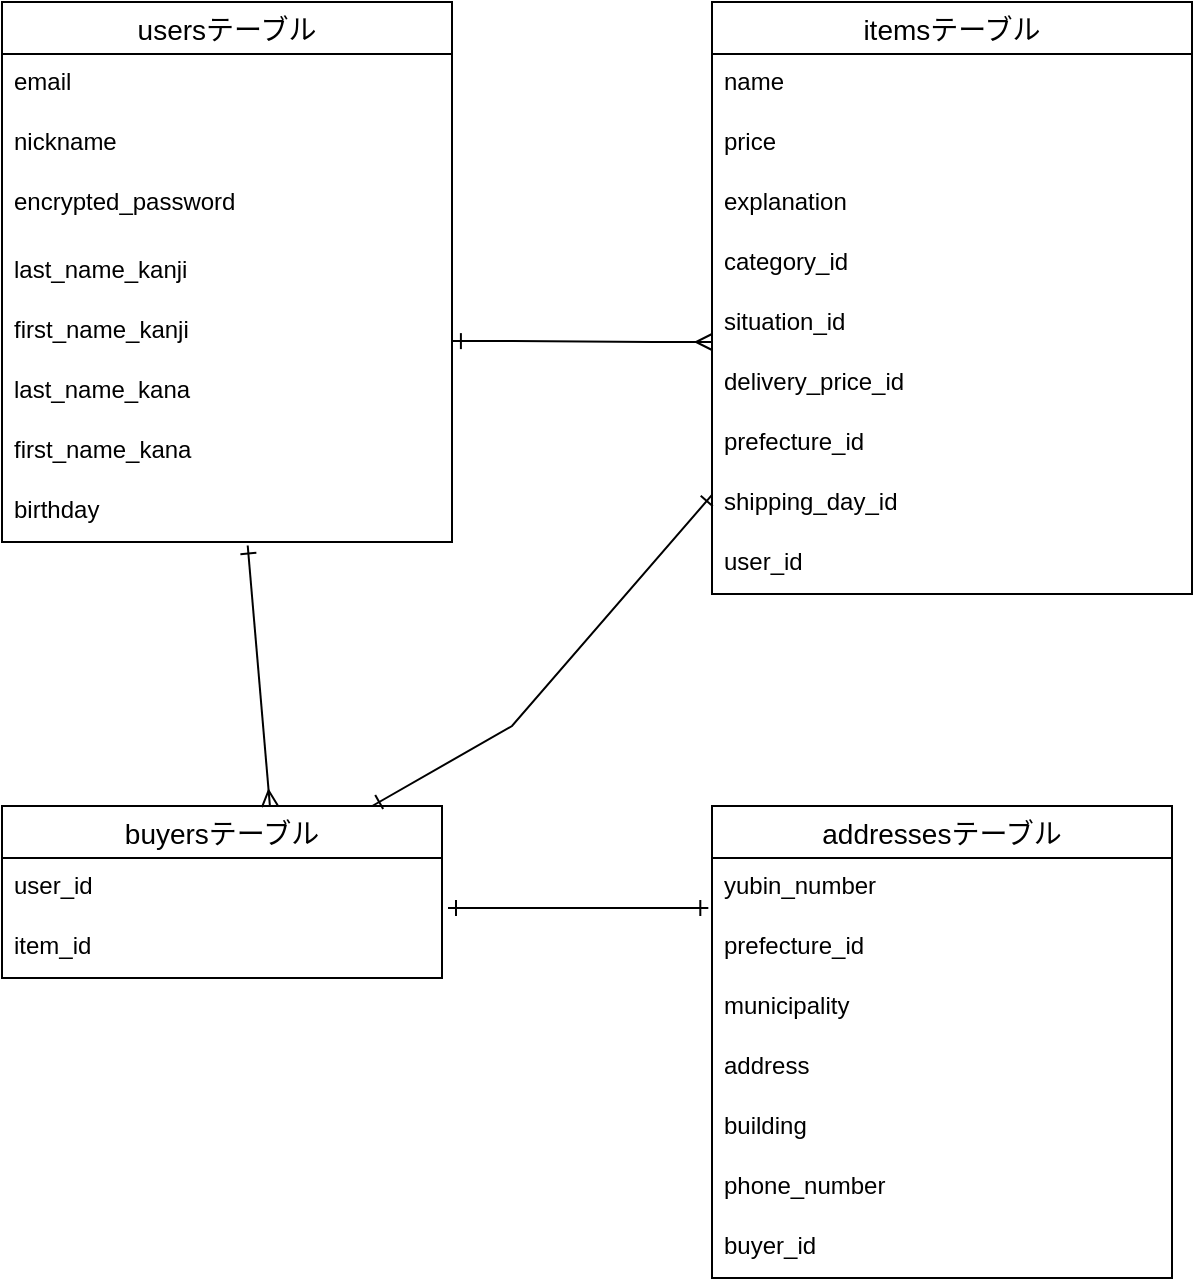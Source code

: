 <mxfile>
    <diagram id="K0fbE6_cB_J54T0RMBjU" name="ページ1">
        <mxGraphModel dx="2441" dy="4396" grid="1" gridSize="10" guides="1" tooltips="1" connect="0" arrows="0" fold="1" page="1" pageScale="1" pageWidth="827" pageHeight="1169" math="0" shadow="0">
            <root>
                <mxCell id="0"/>
                <mxCell id="1" parent="0"/>
                <mxCell id="28" value="usersテーブル" style="swimlane;fontStyle=0;childLayout=stackLayout;horizontal=1;startSize=26;horizontalStack=0;resizeParent=1;resizeParentMax=0;resizeLast=0;collapsible=1;marginBottom=0;align=center;fontSize=14;direction=east;" vertex="1" parent="1">
                    <mxGeometry x="-1385" y="-2922" width="225" height="270" as="geometry"/>
                </mxCell>
                <mxCell id="30" value="email" style="text;strokeColor=none;fillColor=none;spacingLeft=4;spacingRight=4;overflow=hidden;rotatable=0;points=[[0,0.5],[1,0.5]];portConstraint=eastwest;fontSize=12;" vertex="1" parent="28">
                    <mxGeometry y="26" width="225" height="30" as="geometry"/>
                </mxCell>
                <mxCell id="29" value="nickname" style="text;strokeColor=none;fillColor=none;spacingLeft=4;spacingRight=4;overflow=hidden;rotatable=0;points=[[0,0.5],[1,0.5]];portConstraint=eastwest;fontSize=12;" vertex="1" parent="28">
                    <mxGeometry y="56" width="225" height="30" as="geometry"/>
                </mxCell>
                <mxCell id="31" value="encrypted_password" style="text;strokeColor=none;fillColor=none;spacingLeft=4;spacingRight=4;overflow=hidden;rotatable=0;points=[[0,0.5],[1,0.5]];portConstraint=eastwest;fontSize=12;glass=0;" vertex="1" parent="28">
                    <mxGeometry y="86" width="225" height="34" as="geometry"/>
                </mxCell>
                <mxCell id="76" value="last_name_kanji" style="text;strokeColor=none;fillColor=none;spacingLeft=4;spacingRight=4;overflow=hidden;rotatable=0;points=[[0,0.5],[1,0.5]];portConstraint=eastwest;fontSize=12;glass=0;" vertex="1" parent="28">
                    <mxGeometry y="120" width="225" height="30" as="geometry"/>
                </mxCell>
                <mxCell id="75" value="first_name_kanji" style="text;strokeColor=none;fillColor=none;spacingLeft=4;spacingRight=4;overflow=hidden;rotatable=0;points=[[0,0.5],[1,0.5]];portConstraint=eastwest;fontSize=12;glass=0;" vertex="1" parent="28">
                    <mxGeometry y="150" width="225" height="30" as="geometry"/>
                </mxCell>
                <mxCell id="67" value="last_name_kana" style="text;strokeColor=none;fillColor=none;spacingLeft=4;spacingRight=4;overflow=hidden;rotatable=0;points=[[0,0.5],[1,0.5]];portConstraint=eastwest;fontSize=12;glass=0;" vertex="1" parent="28">
                    <mxGeometry y="180" width="225" height="30" as="geometry"/>
                </mxCell>
                <mxCell id="119" value="first_name_kana" style="text;strokeColor=none;fillColor=none;spacingLeft=4;spacingRight=4;overflow=hidden;rotatable=0;points=[[0,0.5],[1,0.5]];portConstraint=eastwest;fontSize=12;glass=0;" vertex="1" parent="28">
                    <mxGeometry y="210" width="225" height="30" as="geometry"/>
                </mxCell>
                <mxCell id="120" value="birthday" style="text;strokeColor=none;fillColor=none;spacingLeft=4;spacingRight=4;overflow=hidden;rotatable=0;points=[[0,0.5],[1,0.5]];portConstraint=eastwest;fontSize=12;glass=0;" vertex="1" parent="28">
                    <mxGeometry y="240" width="225" height="30" as="geometry"/>
                </mxCell>
                <mxCell id="32" value="itemsテーブル" style="swimlane;fontStyle=0;childLayout=stackLayout;horizontal=1;startSize=26;horizontalStack=0;resizeParent=1;resizeParentMax=0;resizeLast=0;collapsible=1;marginBottom=0;align=center;fontSize=14;" vertex="1" parent="1">
                    <mxGeometry x="-1030" y="-2922" width="240" height="296" as="geometry"/>
                </mxCell>
                <mxCell id="34" value="name" style="text;strokeColor=none;fillColor=none;spacingLeft=4;spacingRight=4;overflow=hidden;rotatable=0;points=[[0,0.5],[1,0.5]];portConstraint=eastwest;fontSize=12;" vertex="1" parent="32">
                    <mxGeometry y="26" width="240" height="30" as="geometry"/>
                </mxCell>
                <mxCell id="35" value="price" style="text;strokeColor=none;fillColor=none;spacingLeft=4;spacingRight=4;overflow=hidden;rotatable=0;points=[[0,0.5],[1,0.5]];portConstraint=eastwest;fontSize=12;" vertex="1" parent="32">
                    <mxGeometry y="56" width="240" height="30" as="geometry"/>
                </mxCell>
                <mxCell id="70" value="explanation" style="text;strokeColor=none;fillColor=none;spacingLeft=4;spacingRight=4;overflow=hidden;rotatable=0;points=[[0,0.5],[1,0.5]];portConstraint=eastwest;fontSize=12;glass=0;" vertex="1" parent="32">
                    <mxGeometry y="86" width="240" height="30" as="geometry"/>
                </mxCell>
                <mxCell id="69" value="category_id" style="text;strokeColor=none;fillColor=none;spacingLeft=4;spacingRight=4;overflow=hidden;rotatable=0;points=[[0,0.5],[1,0.5]];portConstraint=eastwest;fontSize=12;glass=0;" vertex="1" parent="32">
                    <mxGeometry y="116" width="240" height="30" as="geometry"/>
                </mxCell>
                <mxCell id="72" value="situation_id" style="text;strokeColor=none;fillColor=none;spacingLeft=4;spacingRight=4;overflow=hidden;rotatable=0;points=[[0,0.5],[1,0.5]];portConstraint=eastwest;fontSize=12;glass=0;" vertex="1" parent="32">
                    <mxGeometry y="146" width="240" height="30" as="geometry"/>
                </mxCell>
                <mxCell id="68" value="delivery_price_id" style="text;strokeColor=none;fillColor=none;spacingLeft=4;spacingRight=4;overflow=hidden;rotatable=0;points=[[0,0.5],[1,0.5]];portConstraint=eastwest;fontSize=12;glass=0;" vertex="1" parent="32">
                    <mxGeometry y="176" width="240" height="30" as="geometry"/>
                </mxCell>
                <mxCell id="73" value="prefecture_id" style="text;strokeColor=none;fillColor=none;spacingLeft=4;spacingRight=4;overflow=hidden;rotatable=0;points=[[0,0.5],[1,0.5]];portConstraint=eastwest;fontSize=12;glass=0;" vertex="1" parent="32">
                    <mxGeometry y="206" width="240" height="30" as="geometry"/>
                </mxCell>
                <mxCell id="74" value="shipping_day_id" style="text;strokeColor=none;fillColor=none;spacingLeft=4;spacingRight=4;overflow=hidden;rotatable=0;points=[[0,0.5],[1,0.5]];portConstraint=eastwest;fontSize=12;glass=0;" vertex="1" parent="32">
                    <mxGeometry y="236" width="240" height="30" as="geometry"/>
                </mxCell>
                <mxCell id="110" value="user_id" style="text;strokeColor=none;fillColor=none;spacingLeft=4;spacingRight=4;overflow=hidden;rotatable=0;points=[[0,0.5],[1,0.5]];portConstraint=eastwest;fontSize=12;glass=0;" vertex="1" parent="32">
                    <mxGeometry y="266" width="240" height="30" as="geometry"/>
                </mxCell>
                <mxCell id="37" value="buyersテーブル" style="swimlane;fontStyle=0;childLayout=stackLayout;horizontal=1;startSize=26;horizontalStack=0;resizeParent=1;resizeParentMax=0;resizeLast=0;collapsible=1;marginBottom=0;align=center;fontSize=14;" vertex="1" parent="1">
                    <mxGeometry x="-1385" y="-2520" width="220" height="86" as="geometry"/>
                </mxCell>
                <mxCell id="115" value="user_id" style="text;strokeColor=none;fillColor=none;spacingLeft=4;spacingRight=4;overflow=hidden;rotatable=0;points=[[0,0.5],[1,0.5]];portConstraint=eastwest;fontSize=12;glass=0;" vertex="1" parent="37">
                    <mxGeometry y="26" width="220" height="30" as="geometry"/>
                </mxCell>
                <mxCell id="114" value="item_id" style="text;strokeColor=none;fillColor=none;spacingLeft=4;spacingRight=4;overflow=hidden;rotatable=0;points=[[0,0.5],[1,0.5]];portConstraint=eastwest;fontSize=12;glass=0;" vertex="1" parent="37">
                    <mxGeometry y="56" width="220" height="30" as="geometry"/>
                </mxCell>
                <mxCell id="41" value="addressesテーブル" style="swimlane;fontStyle=0;childLayout=stackLayout;horizontal=1;startSize=26;horizontalStack=0;resizeParent=1;resizeParentMax=0;resizeLast=0;collapsible=1;marginBottom=0;align=center;fontSize=14;" vertex="1" parent="1">
                    <mxGeometry x="-1030" y="-2520" width="230" height="236" as="geometry"/>
                </mxCell>
                <mxCell id="85" value="yubin_number" style="text;strokeColor=none;fillColor=none;spacingLeft=4;spacingRight=4;overflow=hidden;rotatable=0;points=[[0,0.5],[1,0.5]];portConstraint=eastwest;fontSize=12;glass=0;" vertex="1" parent="41">
                    <mxGeometry y="26" width="230" height="30" as="geometry"/>
                </mxCell>
                <mxCell id="87" value="prefecture_id" style="text;strokeColor=none;fillColor=none;spacingLeft=4;spacingRight=4;overflow=hidden;rotatable=0;points=[[0,0.5],[1,0.5]];portConstraint=eastwest;fontSize=12;glass=0;" vertex="1" parent="41">
                    <mxGeometry y="56" width="230" height="30" as="geometry"/>
                </mxCell>
                <mxCell id="89" value="municipality" style="text;strokeColor=none;fillColor=none;spacingLeft=4;spacingRight=4;overflow=hidden;rotatable=0;points=[[0,0.5],[1,0.5]];portConstraint=eastwest;fontSize=12;glass=0;" vertex="1" parent="41">
                    <mxGeometry y="86" width="230" height="30" as="geometry"/>
                </mxCell>
                <mxCell id="90" value="address" style="text;strokeColor=none;fillColor=none;spacingLeft=4;spacingRight=4;overflow=hidden;rotatable=0;points=[[0,0.5],[1,0.5]];portConstraint=eastwest;fontSize=12;glass=0;" vertex="1" parent="41">
                    <mxGeometry y="116" width="230" height="30" as="geometry"/>
                </mxCell>
                <mxCell id="86" value="building" style="text;strokeColor=none;fillColor=none;spacingLeft=4;spacingRight=4;overflow=hidden;rotatable=0;points=[[0,0.5],[1,0.5]];portConstraint=eastwest;fontSize=12;glass=0;" vertex="1" parent="41">
                    <mxGeometry y="146" width="230" height="30" as="geometry"/>
                </mxCell>
                <mxCell id="88" value="phone_number" style="text;strokeColor=none;fillColor=none;spacingLeft=4;spacingRight=4;overflow=hidden;rotatable=0;points=[[0,0.5],[1,0.5]];portConstraint=eastwest;fontSize=12;glass=0;" vertex="1" parent="41">
                    <mxGeometry y="176" width="230" height="30" as="geometry"/>
                </mxCell>
                <mxCell id="117" value="buyer_id" style="text;strokeColor=none;fillColor=none;spacingLeft=4;spacingRight=4;overflow=hidden;rotatable=0;points=[[0,0.5],[1,0.5]];portConstraint=eastwest;fontSize=12;glass=0;" vertex="1" parent="41">
                    <mxGeometry y="206" width="230" height="30" as="geometry"/>
                </mxCell>
                <mxCell id="92" value="" style="edgeStyle=entityRelationEdgeStyle;fontSize=12;html=1;endArrow=ERmany;endFill=0;exitX=1.002;exitY=0.652;exitDx=0;exitDy=0;exitPerimeter=0;rounded=0;startArrow=ERone;startFill=0;" edge="1" parent="1" source="75">
                    <mxGeometry width="100" height="100" relative="1" as="geometry">
                        <mxPoint x="-1060" y="-2590" as="sourcePoint"/>
                        <mxPoint x="-1030" y="-2752" as="targetPoint"/>
                    </mxGeometry>
                </mxCell>
                <mxCell id="93" value="" style="endArrow=ERone;html=1;rounded=0;fontSize=14;endFill=0;entryX=-0.008;entryY=0.835;entryDx=0;entryDy=0;entryPerimeter=0;startArrow=ERone;startFill=0;" edge="1" parent="1" target="85">
                    <mxGeometry relative="1" as="geometry">
                        <mxPoint x="-1162" y="-2469" as="sourcePoint"/>
                        <mxPoint x="-1032" y="-2351" as="targetPoint"/>
                        <Array as="points">
                            <mxPoint x="-1130" y="-2469"/>
                            <mxPoint x="-1100" y="-2469"/>
                            <mxPoint x="-1090" y="-2469"/>
                        </Array>
                    </mxGeometry>
                </mxCell>
                <mxCell id="94" value="" style="endArrow=ERmany;html=1;rounded=0;fontSize=14;endFill=0;entryX=0.609;entryY=0.002;entryDx=0;entryDy=0;entryPerimeter=0;startArrow=ERone;startFill=0;exitX=0.546;exitY=1.058;exitDx=0;exitDy=0;exitPerimeter=0;" edge="1" parent="1" source="120" target="37">
                    <mxGeometry relative="1" as="geometry">
                        <mxPoint x="-1240" y="-2620" as="sourcePoint"/>
                        <mxPoint x="-1105.01" y="-2559.37" as="targetPoint"/>
                    </mxGeometry>
                </mxCell>
                <mxCell id="95" value="" style="endArrow=ERone;html=1;rounded=0;fontSize=14;endFill=0;exitX=0;exitY=0.349;exitDx=0;exitDy=0;exitPerimeter=0;startArrow=ERone;startFill=0;" edge="1" parent="1" source="74" target="37">
                    <mxGeometry relative="1" as="geometry">
                        <mxPoint x="-908.305" y="-2595.12" as="sourcePoint"/>
                        <mxPoint x="-911" y="-2520" as="targetPoint"/>
                        <Array as="points">
                            <mxPoint x="-1130" y="-2560"/>
                        </Array>
                    </mxGeometry>
                </mxCell>
            </root>
        </mxGraphModel>
    </diagram>
</mxfile>